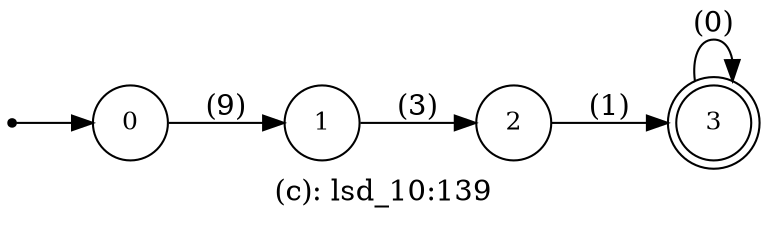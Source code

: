digraph G {
label = "(c): lsd_10:139";
rankdir = LR;
node [shape = circle, label="0", fontsize=12]0;
node [shape = circle, label="1", fontsize=12]1;
node [shape = circle, label="2", fontsize=12]2;
node [shape = doublecircle, label="3", fontsize=12]3;
node [shape = point ]; qi
qi ->0;
0 -> 1[ label = "(9)"];
1 -> 2[ label = "(3)"];
2 -> 3[ label = "(1)"];
3 -> 3[ label = "(0)"];
}
